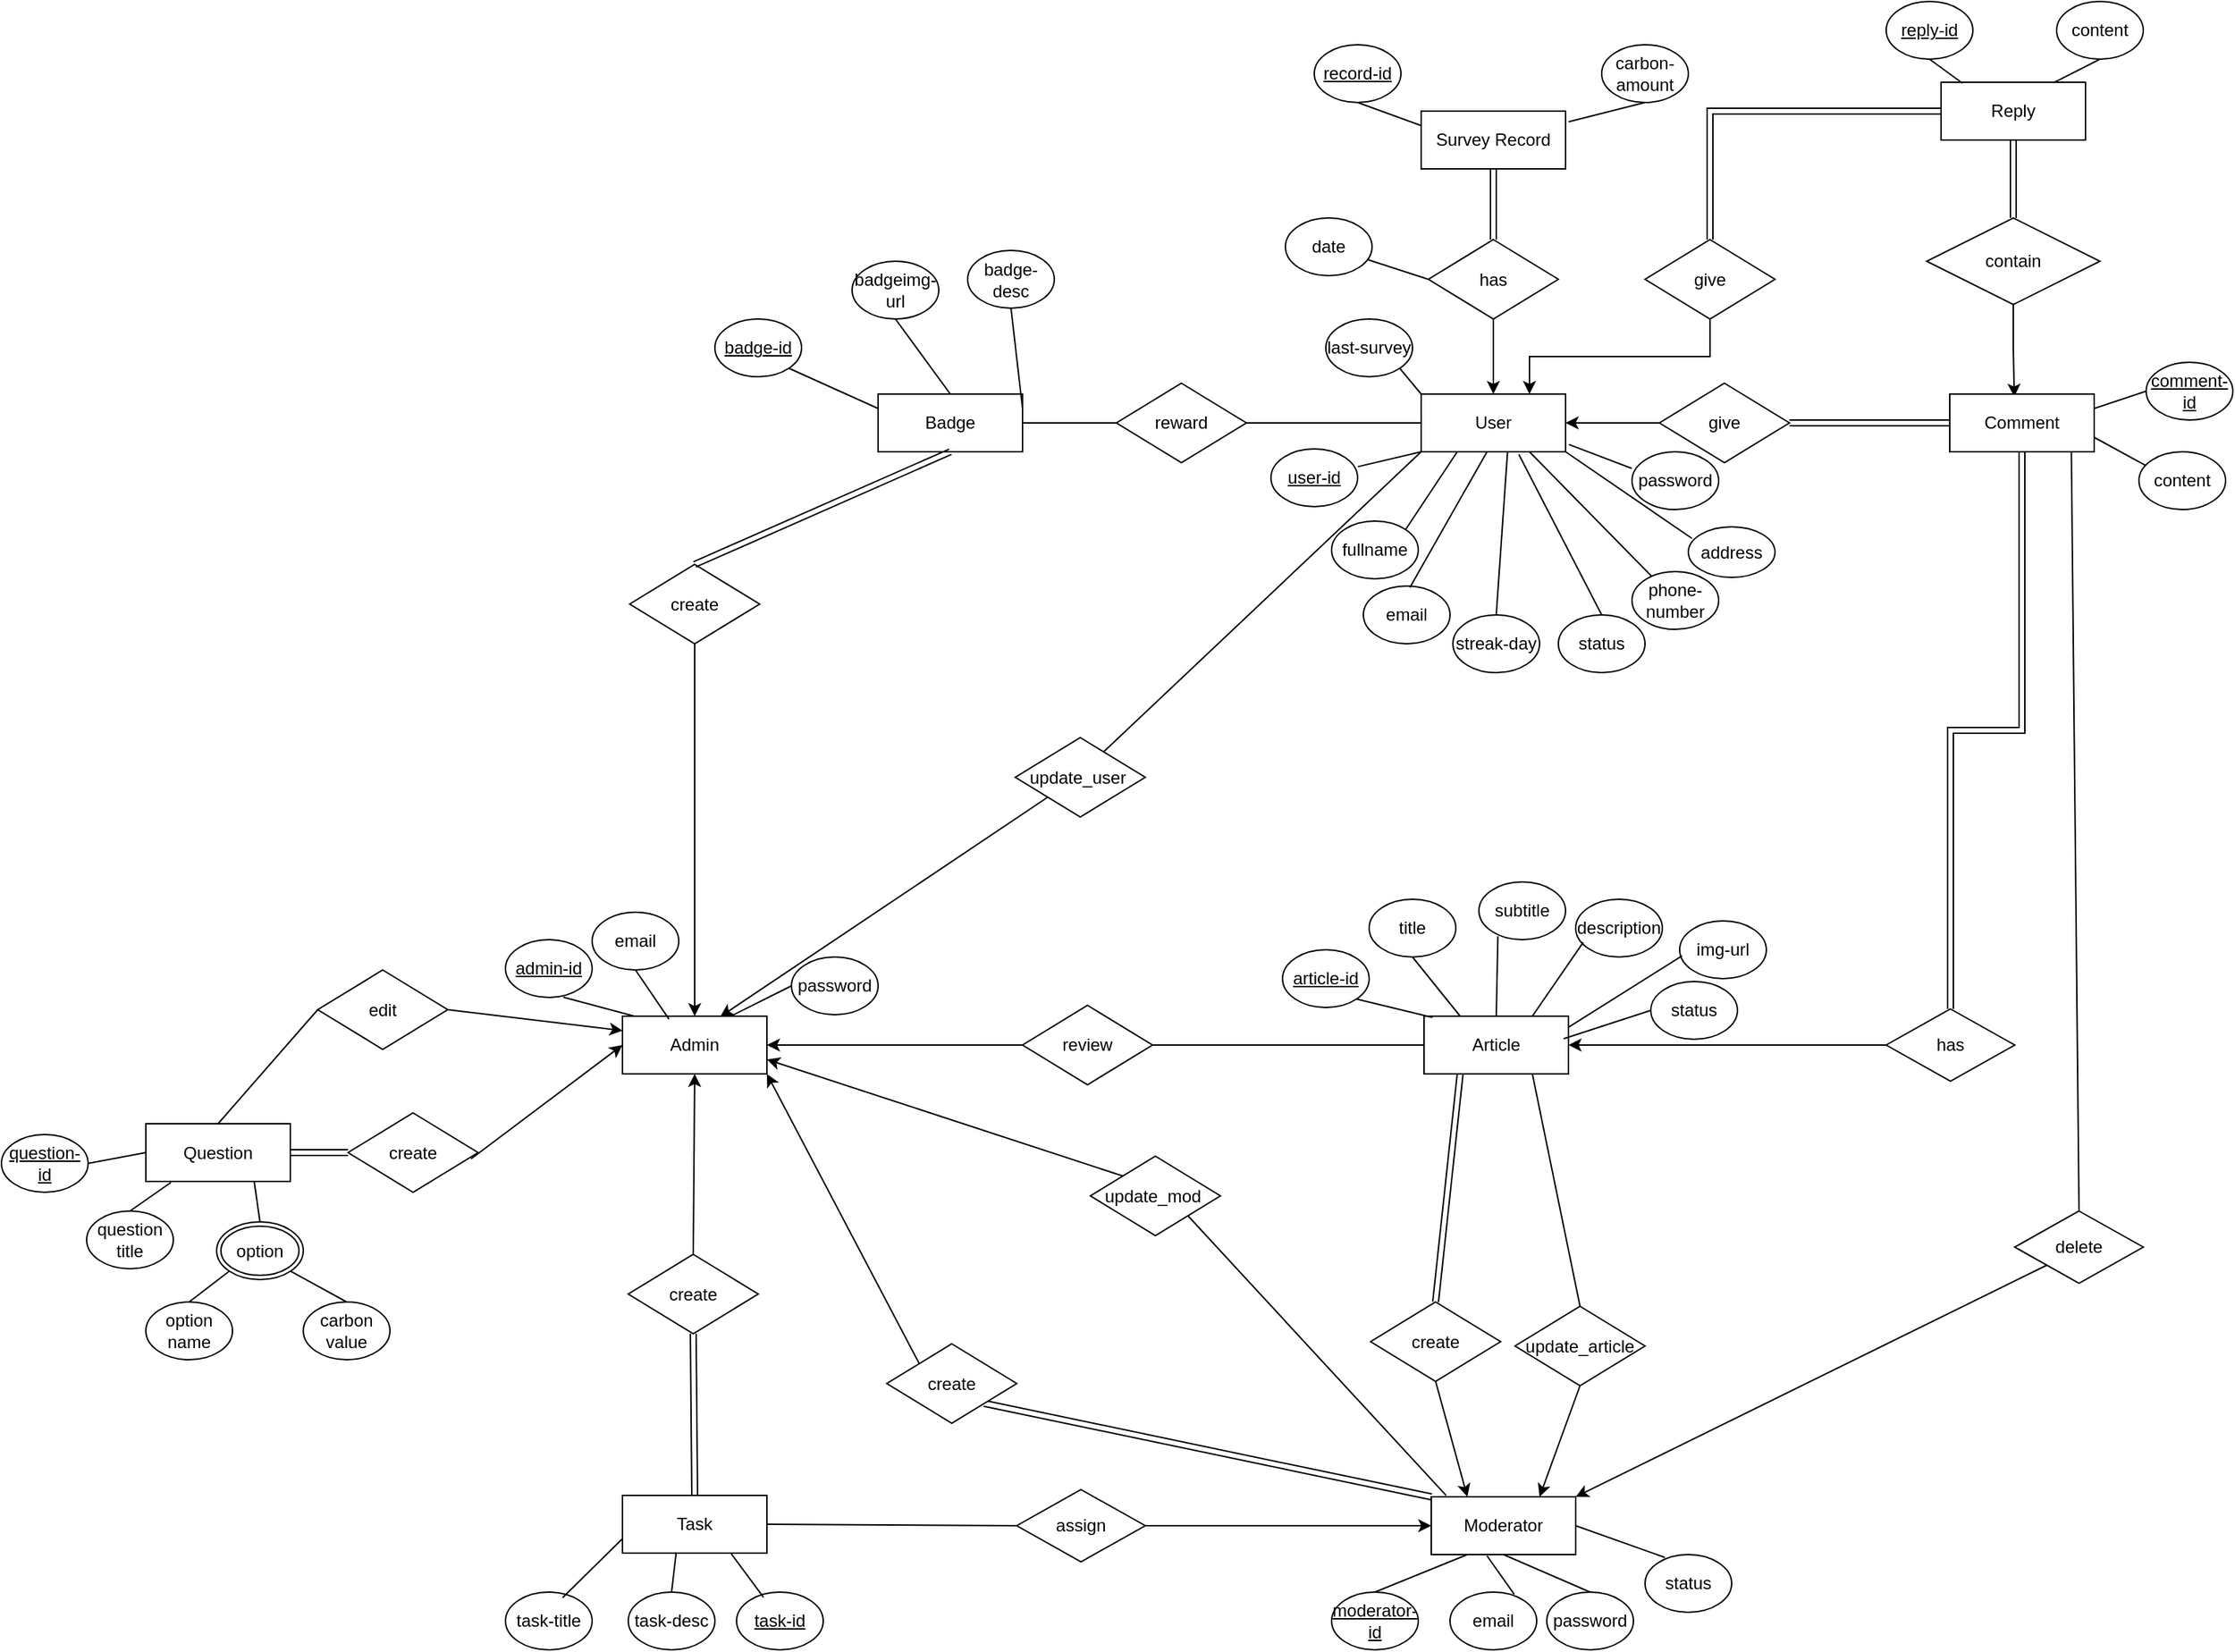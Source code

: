 <mxfile version="26.0.10">
  <diagram name="Page-1" id="LDCwevBWYP7GDwlMyTgj">
    <mxGraphModel dx="1133" dy="405" grid="1" gridSize="10" guides="1" tooltips="1" connect="1" arrows="1" fold="1" page="1" pageScale="1" pageWidth="850" pageHeight="1100" math="0" shadow="0">
      <root>
        <mxCell id="0" />
        <mxCell id="1" parent="0" />
        <mxCell id="6sJl87-KyiJKdT4K7YQF-11" value="Admin" style="whiteSpace=wrap;html=1;align=center;" parent="1" vertex="1">
          <mxGeometry x="501" y="873" width="100" height="40" as="geometry" />
        </mxCell>
        <mxCell id="6sJl87-KyiJKdT4K7YQF-12" value="Question" style="whiteSpace=wrap;html=1;align=center;" parent="1" vertex="1">
          <mxGeometry x="171" y="947.5" width="100" height="40" as="geometry" />
        </mxCell>
        <mxCell id="6sJl87-KyiJKdT4K7YQF-13" value="create" style="shape=rhombus;perimeter=rhombusPerimeter;whiteSpace=wrap;html=1;align=center;" parent="1" vertex="1">
          <mxGeometry x="311" y="940" width="90" height="55" as="geometry" />
        </mxCell>
        <mxCell id="6sJl87-KyiJKdT4K7YQF-14" value="" style="endArrow=none;html=1;rounded=0;shape=link;exitX=1;exitY=0.5;exitDx=0;exitDy=0;entryX=0;entryY=0.5;entryDx=0;entryDy=0;" parent="1" source="6sJl87-KyiJKdT4K7YQF-12" target="6sJl87-KyiJKdT4K7YQF-13" edge="1">
          <mxGeometry relative="1" as="geometry">
            <mxPoint x="281" y="977.5" as="sourcePoint" />
            <mxPoint x="351" y="992.5" as="targetPoint" />
          </mxGeometry>
        </mxCell>
        <mxCell id="6sJl87-KyiJKdT4K7YQF-15" value="" style="endArrow=classic;html=1;rounded=0;entryX=0;entryY=0.5;entryDx=0;entryDy=0;exitX=0.946;exitY=0.579;exitDx=0;exitDy=0;exitPerimeter=0;" parent="1" source="6sJl87-KyiJKdT4K7YQF-13" target="6sJl87-KyiJKdT4K7YQF-11" edge="1">
          <mxGeometry width="50" height="50" relative="1" as="geometry">
            <mxPoint x="461" y="893" as="sourcePoint" />
            <mxPoint x="501" y="923" as="targetPoint" />
          </mxGeometry>
        </mxCell>
        <mxCell id="6sJl87-KyiJKdT4K7YQF-16" value="create" style="shape=rhombus;perimeter=rhombusPerimeter;whiteSpace=wrap;html=1;align=center;" parent="1" vertex="1">
          <mxGeometry x="505" y="1038" width="90" height="55" as="geometry" />
        </mxCell>
        <mxCell id="6sJl87-KyiJKdT4K7YQF-17" value="Task" style="whiteSpace=wrap;html=1;align=center;" parent="1" vertex="1">
          <mxGeometry x="501" y="1205" width="100" height="40" as="geometry" />
        </mxCell>
        <mxCell id="6sJl87-KyiJKdT4K7YQF-18" value="" style="endArrow=none;html=1;rounded=0;shape=link;exitX=0.5;exitY=0;exitDx=0;exitDy=0;entryX=0.5;entryY=1;entryDx=0;entryDy=0;" parent="1" source="6sJl87-KyiJKdT4K7YQF-17" target="6sJl87-KyiJKdT4K7YQF-16" edge="1">
          <mxGeometry relative="1" as="geometry">
            <mxPoint x="649" y="1134" as="sourcePoint" />
            <mxPoint x="689" y="1134" as="targetPoint" />
          </mxGeometry>
        </mxCell>
        <mxCell id="6sJl87-KyiJKdT4K7YQF-19" value="" style="endArrow=classic;html=1;rounded=0;entryX=0.5;entryY=1;entryDx=0;entryDy=0;exitX=0.5;exitY=0;exitDx=0;exitDy=0;" parent="1" source="6sJl87-KyiJKdT4K7YQF-16" target="6sJl87-KyiJKdT4K7YQF-11" edge="1">
          <mxGeometry width="50" height="50" relative="1" as="geometry">
            <mxPoint x="506" y="943" as="sourcePoint" />
            <mxPoint x="546" y="943" as="targetPoint" />
          </mxGeometry>
        </mxCell>
        <mxCell id="6sJl87-KyiJKdT4K7YQF-20" value="review" style="shape=rhombus;perimeter=rhombusPerimeter;whiteSpace=wrap;html=1;align=center;" parent="1" vertex="1">
          <mxGeometry x="778" y="865.5" width="90" height="55" as="geometry" />
        </mxCell>
        <mxCell id="6sJl87-KyiJKdT4K7YQF-21" value="Article" style="whiteSpace=wrap;html=1;align=center;" parent="1" vertex="1">
          <mxGeometry x="1056" y="873" width="100" height="40" as="geometry" />
        </mxCell>
        <mxCell id="6sJl87-KyiJKdT4K7YQF-23" value="" style="endArrow=classic;html=1;rounded=0;exitX=0;exitY=0.5;exitDx=0;exitDy=0;entryX=1;entryY=0.5;entryDx=0;entryDy=0;" parent="1" source="6sJl87-KyiJKdT4K7YQF-20" target="6sJl87-KyiJKdT4K7YQF-11" edge="1">
          <mxGeometry width="50" height="50" relative="1" as="geometry">
            <mxPoint x="556" y="873" as="sourcePoint" />
            <mxPoint x="606" y="823" as="targetPoint" />
          </mxGeometry>
        </mxCell>
        <mxCell id="dPGwyMM_JcIyDgCakg1t-3" style="edgeStyle=orthogonalEdgeStyle;rounded=0;orthogonalLoop=1;jettySize=auto;html=1;exitX=0.25;exitY=1;exitDx=0;exitDy=0;strokeColor=none;" parent="1" source="6sJl87-KyiJKdT4K7YQF-25" target="6sJl87-KyiJKdT4K7YQF-72" edge="1">
          <mxGeometry relative="1" as="geometry" />
        </mxCell>
        <mxCell id="6sJl87-KyiJKdT4K7YQF-25" value="Moderator" style="whiteSpace=wrap;html=1;align=center;" parent="1" vertex="1">
          <mxGeometry x="1061" y="1206" width="100" height="40" as="geometry" />
        </mxCell>
        <mxCell id="dPGwyMM_JcIyDgCakg1t-53" value="" style="edgeStyle=orthogonalEdgeStyle;rounded=0;orthogonalLoop=1;jettySize=auto;html=1;" parent="1" source="6sJl87-KyiJKdT4K7YQF-26" target="6sJl87-KyiJKdT4K7YQF-25" edge="1">
          <mxGeometry relative="1" as="geometry" />
        </mxCell>
        <mxCell id="6sJl87-KyiJKdT4K7YQF-26" value="assign" style="shape=rhombus;perimeter=rhombusPerimeter;whiteSpace=wrap;html=1;align=center;" parent="1" vertex="1">
          <mxGeometry x="774" y="1201" width="89" height="50" as="geometry" />
        </mxCell>
        <mxCell id="6sJl87-KyiJKdT4K7YQF-30" value="create" style="shape=rhombus;perimeter=rhombusPerimeter;whiteSpace=wrap;html=1;align=center;" parent="1" vertex="1">
          <mxGeometry x="1019" y="1071" width="90" height="55" as="geometry" />
        </mxCell>
        <mxCell id="6sJl87-KyiJKdT4K7YQF-31" value="update_article" style="shape=rhombus;perimeter=rhombusPerimeter;whiteSpace=wrap;html=1;align=center;" parent="1" vertex="1">
          <mxGeometry x="1119" y="1074" width="90" height="55" as="geometry" />
        </mxCell>
        <mxCell id="6sJl87-KyiJKdT4K7YQF-32" value="" style="endArrow=classic;html=1;rounded=0;entryX=0.25;entryY=0;entryDx=0;entryDy=0;exitX=0.5;exitY=1;exitDx=0;exitDy=0;" parent="1" source="6sJl87-KyiJKdT4K7YQF-30" target="6sJl87-KyiJKdT4K7YQF-25" edge="1">
          <mxGeometry width="50" height="50" relative="1" as="geometry">
            <mxPoint x="839" y="1074" as="sourcePoint" />
            <mxPoint x="889" y="1024" as="targetPoint" />
          </mxGeometry>
        </mxCell>
        <mxCell id="6sJl87-KyiJKdT4K7YQF-33" value="" style="endArrow=classic;html=1;rounded=0;exitX=0.5;exitY=1;exitDx=0;exitDy=0;entryX=0.75;entryY=0;entryDx=0;entryDy=0;" parent="1" source="6sJl87-KyiJKdT4K7YQF-31" target="6sJl87-KyiJKdT4K7YQF-25" edge="1">
          <mxGeometry width="50" height="50" relative="1" as="geometry">
            <mxPoint x="1016" y="1103" as="sourcePoint" />
            <mxPoint x="1019" y="1154" as="targetPoint" />
          </mxGeometry>
        </mxCell>
        <mxCell id="6sJl87-KyiJKdT4K7YQF-34" value="" style="shape=link;html=1;rounded=0;entryX=0.25;entryY=1;entryDx=0;entryDy=0;exitX=0.5;exitY=0;exitDx=0;exitDy=0;" parent="1" source="6sJl87-KyiJKdT4K7YQF-30" target="6sJl87-KyiJKdT4K7YQF-21" edge="1">
          <mxGeometry width="100" relative="1" as="geometry">
            <mxPoint x="906" y="952" as="sourcePoint" />
            <mxPoint x="1006" y="952" as="targetPoint" />
          </mxGeometry>
        </mxCell>
        <mxCell id="dPGwyMM_JcIyDgCakg1t-121" style="edgeStyle=orthogonalEdgeStyle;rounded=0;orthogonalLoop=1;jettySize=auto;html=1;exitX=0.5;exitY=1;exitDx=0;exitDy=0;entryX=0.5;entryY=0;entryDx=0;entryDy=0;" parent="1" source="6sJl87-KyiJKdT4K7YQF-36" target="6sJl87-KyiJKdT4K7YQF-11" edge="1">
          <mxGeometry relative="1" as="geometry" />
        </mxCell>
        <mxCell id="6sJl87-KyiJKdT4K7YQF-36" value="create" style="shape=rhombus;perimeter=rhombusPerimeter;whiteSpace=wrap;html=1;align=center;" parent="1" vertex="1">
          <mxGeometry x="506" y="560" width="90" height="55" as="geometry" />
        </mxCell>
        <mxCell id="6sJl87-KyiJKdT4K7YQF-37" value="Badge" style="whiteSpace=wrap;html=1;align=center;" parent="1" vertex="1">
          <mxGeometry x="678" y="442" width="100" height="40" as="geometry" />
        </mxCell>
        <mxCell id="6sJl87-KyiJKdT4K7YQF-38" value="" style="shape=link;html=1;rounded=0;exitX=0.5;exitY=1;exitDx=0;exitDy=0;entryX=0.5;entryY=0;entryDx=0;entryDy=0;" parent="1" source="6sJl87-KyiJKdT4K7YQF-37" target="6sJl87-KyiJKdT4K7YQF-36" edge="1">
          <mxGeometry width="100" relative="1" as="geometry">
            <mxPoint x="654" y="555" as="sourcePoint" />
            <mxPoint x="754" y="555" as="targetPoint" />
          </mxGeometry>
        </mxCell>
        <mxCell id="6sJl87-KyiJKdT4K7YQF-40" value="User" style="whiteSpace=wrap;html=1;align=center;" parent="1" vertex="1">
          <mxGeometry x="1054" y="442" width="100" height="40" as="geometry" />
        </mxCell>
        <mxCell id="6sJl87-KyiJKdT4K7YQF-41" value="reward" style="shape=rhombus;perimeter=rhombusPerimeter;whiteSpace=wrap;html=1;align=center;" parent="1" vertex="1">
          <mxGeometry x="843" y="434.5" width="90" height="55" as="geometry" />
        </mxCell>
        <mxCell id="6sJl87-KyiJKdT4K7YQF-44" value="Survey Record" style="whiteSpace=wrap;html=1;align=center;" parent="1" vertex="1">
          <mxGeometry x="1054" y="246" width="100" height="40" as="geometry" />
        </mxCell>
        <mxCell id="6sJl87-KyiJKdT4K7YQF-45" value="has" style="shape=rhombus;perimeter=rhombusPerimeter;whiteSpace=wrap;html=1;align=center;" parent="1" vertex="1">
          <mxGeometry x="1059" y="335" width="90" height="55" as="geometry" />
        </mxCell>
        <mxCell id="6sJl87-KyiJKdT4K7YQF-46" value="" style="endArrow=classic;html=1;rounded=0;entryX=0.5;entryY=0;entryDx=0;entryDy=0;exitX=0.5;exitY=1;exitDx=0;exitDy=0;" parent="1" source="6sJl87-KyiJKdT4K7YQF-45" target="6sJl87-KyiJKdT4K7YQF-40" edge="1">
          <mxGeometry width="50" height="50" relative="1" as="geometry">
            <mxPoint x="994" y="486" as="sourcePoint" />
            <mxPoint x="1044" y="436" as="targetPoint" />
          </mxGeometry>
        </mxCell>
        <mxCell id="6sJl87-KyiJKdT4K7YQF-47" value="" style="shape=link;html=1;rounded=0;entryX=0.5;entryY=1;entryDx=0;entryDy=0;exitX=0.5;exitY=0;exitDx=0;exitDy=0;" parent="1" source="6sJl87-KyiJKdT4K7YQF-45" target="6sJl87-KyiJKdT4K7YQF-44" edge="1">
          <mxGeometry width="100" relative="1" as="geometry">
            <mxPoint x="974" y="346" as="sourcePoint" />
            <mxPoint x="1074" y="346" as="targetPoint" />
          </mxGeometry>
        </mxCell>
        <mxCell id="6sJl87-KyiJKdT4K7YQF-53" style="edgeStyle=orthogonalEdgeStyle;rounded=0;orthogonalLoop=1;jettySize=auto;html=1;exitX=0;exitY=0.5;exitDx=0;exitDy=0;entryX=1;entryY=0.5;entryDx=0;entryDy=0;" parent="1" source="dAp-tHZwq2BLYzTjnAYH-3" target="6sJl87-KyiJKdT4K7YQF-21" edge="1">
          <mxGeometry relative="1" as="geometry">
            <mxPoint x="1374" y="891.75" as="sourcePoint" />
          </mxGeometry>
        </mxCell>
        <mxCell id="6sJl87-KyiJKdT4K7YQF-56" style="edgeStyle=orthogonalEdgeStyle;rounded=0;orthogonalLoop=1;jettySize=auto;html=1;exitX=0;exitY=0.5;exitDx=0;exitDy=0;entryX=1;entryY=0.5;entryDx=0;entryDy=0;" parent="1" source="6sJl87-KyiJKdT4K7YQF-55" target="6sJl87-KyiJKdT4K7YQF-40" edge="1">
          <mxGeometry relative="1" as="geometry" />
        </mxCell>
        <mxCell id="6sJl87-KyiJKdT4K7YQF-57" style="edgeStyle=orthogonalEdgeStyle;rounded=0;orthogonalLoop=1;jettySize=auto;html=1;exitX=1;exitY=0.5;exitDx=0;exitDy=0;entryX=0;entryY=0.5;entryDx=0;entryDy=0;shape=link;" parent="1" source="6sJl87-KyiJKdT4K7YQF-55" target="dAp-tHZwq2BLYzTjnAYH-1" edge="1">
          <mxGeometry relative="1" as="geometry">
            <mxPoint x="1368.0" y="462" as="targetPoint" />
          </mxGeometry>
        </mxCell>
        <mxCell id="6sJl87-KyiJKdT4K7YQF-55" value="give" style="shape=rhombus;perimeter=rhombusPerimeter;whiteSpace=wrap;html=1;align=center;" parent="1" vertex="1">
          <mxGeometry x="1219" y="434.5" width="90" height="55" as="geometry" />
        </mxCell>
        <mxCell id="6sJl87-KyiJKdT4K7YQF-59" value="Reply" style="whiteSpace=wrap;html=1;align=center;" parent="1" vertex="1">
          <mxGeometry x="1414" y="226" width="100" height="40" as="geometry" />
        </mxCell>
        <mxCell id="6sJl87-KyiJKdT4K7YQF-63" style="edgeStyle=orthogonalEdgeStyle;rounded=0;orthogonalLoop=1;jettySize=auto;html=1;exitX=0.5;exitY=0;exitDx=0;exitDy=0;entryX=0.5;entryY=1;entryDx=0;entryDy=0;shape=link;" parent="1" source="dAp-tHZwq2BLYzTjnAYH-5" target="6sJl87-KyiJKdT4K7YQF-59" edge="1">
          <mxGeometry relative="1" as="geometry">
            <mxPoint x="1416" y="316" as="sourcePoint" />
          </mxGeometry>
        </mxCell>
        <mxCell id="6sJl87-KyiJKdT4K7YQF-64" style="edgeStyle=orthogonalEdgeStyle;rounded=0;orthogonalLoop=1;jettySize=auto;html=1;exitX=0.5;exitY=1;exitDx=0;exitDy=0;entryX=0.447;entryY=0.046;entryDx=0;entryDy=0;entryPerimeter=0;" parent="1" source="dAp-tHZwq2BLYzTjnAYH-5" target="dAp-tHZwq2BLYzTjnAYH-1" edge="1">
          <mxGeometry relative="1" as="geometry">
            <mxPoint x="1416" y="376" as="sourcePoint" />
            <mxPoint x="1417.5" y="446.08" as="targetPoint" />
          </mxGeometry>
        </mxCell>
        <mxCell id="6sJl87-KyiJKdT4K7YQF-68" style="edgeStyle=orthogonalEdgeStyle;rounded=0;orthogonalLoop=1;jettySize=auto;html=1;exitX=0.5;exitY=1;exitDx=0;exitDy=0;entryX=0.75;entryY=0;entryDx=0;entryDy=0;" parent="1" source="6sJl87-KyiJKdT4K7YQF-65" target="6sJl87-KyiJKdT4K7YQF-40" edge="1">
          <mxGeometry relative="1" as="geometry" />
        </mxCell>
        <mxCell id="6sJl87-KyiJKdT4K7YQF-69" style="edgeStyle=orthogonalEdgeStyle;rounded=0;orthogonalLoop=1;jettySize=auto;html=1;exitX=0.5;exitY=0;exitDx=0;exitDy=0;entryX=0;entryY=0.5;entryDx=0;entryDy=0;shape=link;" parent="1" source="6sJl87-KyiJKdT4K7YQF-65" target="6sJl87-KyiJKdT4K7YQF-59" edge="1">
          <mxGeometry relative="1" as="geometry" />
        </mxCell>
        <mxCell id="6sJl87-KyiJKdT4K7YQF-65" value="give" style="shape=rhombus;perimeter=rhombusPerimeter;whiteSpace=wrap;html=1;align=center;" parent="1" vertex="1">
          <mxGeometry x="1209" y="335" width="90" height="55" as="geometry" />
        </mxCell>
        <mxCell id="6sJl87-KyiJKdT4K7YQF-72" value="moderator-id" style="ellipse;whiteSpace=wrap;html=1;align=center;fontStyle=4;" parent="1" vertex="1">
          <mxGeometry x="992" y="1272" width="60" height="40" as="geometry" />
        </mxCell>
        <mxCell id="6sJl87-KyiJKdT4K7YQF-73" value="task-id" style="ellipse;whiteSpace=wrap;html=1;align=center;fontStyle=4;" parent="1" vertex="1">
          <mxGeometry x="580" y="1272" width="60" height="40" as="geometry" />
        </mxCell>
        <mxCell id="6sJl87-KyiJKdT4K7YQF-74" value="question-id" style="ellipse;whiteSpace=wrap;html=1;align=center;fontStyle=4;" parent="1" vertex="1">
          <mxGeometry x="71" y="955" width="60" height="40" as="geometry" />
        </mxCell>
        <mxCell id="6sJl87-KyiJKdT4K7YQF-75" value="article-id" style="ellipse;whiteSpace=wrap;html=1;align=center;fontStyle=4;" parent="1" vertex="1">
          <mxGeometry x="958" y="827" width="60" height="40" as="geometry" />
        </mxCell>
        <mxCell id="6sJl87-KyiJKdT4K7YQF-76" value="comment-id" style="ellipse;whiteSpace=wrap;html=1;align=center;fontStyle=4;" parent="1" vertex="1">
          <mxGeometry x="1556" y="420" width="60" height="40" as="geometry" />
        </mxCell>
        <mxCell id="6sJl87-KyiJKdT4K7YQF-77" value="reply-id" style="ellipse;whiteSpace=wrap;html=1;align=center;fontStyle=4;" parent="1" vertex="1">
          <mxGeometry x="1376" y="170" width="60" height="40" as="geometry" />
        </mxCell>
        <mxCell id="6sJl87-KyiJKdT4K7YQF-78" value="record-id" style="ellipse;whiteSpace=wrap;html=1;align=center;fontStyle=4;" parent="1" vertex="1">
          <mxGeometry x="980" y="200" width="60" height="40" as="geometry" />
        </mxCell>
        <mxCell id="6sJl87-KyiJKdT4K7YQF-79" value="user-id" style="ellipse;whiteSpace=wrap;html=1;align=center;fontStyle=4;" parent="1" vertex="1">
          <mxGeometry x="950" y="480" width="60" height="40" as="geometry" />
        </mxCell>
        <mxCell id="6sJl87-KyiJKdT4K7YQF-80" value="badge-id" style="ellipse;whiteSpace=wrap;html=1;align=center;fontStyle=4;" parent="1" vertex="1">
          <mxGeometry x="565" y="390" width="60" height="40" as="geometry" />
        </mxCell>
        <mxCell id="6sJl87-KyiJKdT4K7YQF-81" value="admin-id" style="ellipse;whiteSpace=wrap;html=1;align=center;fontStyle=4;" parent="1" vertex="1">
          <mxGeometry x="420" y="820" width="60" height="40" as="geometry" />
        </mxCell>
        <mxCell id="dPGwyMM_JcIyDgCakg1t-1" value="email" style="ellipse;whiteSpace=wrap;html=1;align=center;" parent="1" vertex="1">
          <mxGeometry x="1074" y="1272" width="60" height="40" as="geometry" />
        </mxCell>
        <mxCell id="dPGwyMM_JcIyDgCakg1t-4" value="" style="endArrow=none;html=1;rounded=0;entryX=0.25;entryY=1;entryDx=0;entryDy=0;exitX=0.5;exitY=0;exitDx=0;exitDy=0;" parent="1" source="6sJl87-KyiJKdT4K7YQF-72" target="6sJl87-KyiJKdT4K7YQF-25" edge="1">
          <mxGeometry relative="1" as="geometry">
            <mxPoint x="853" y="1333" as="sourcePoint" />
            <mxPoint x="1013" y="1333" as="targetPoint" />
          </mxGeometry>
        </mxCell>
        <mxCell id="dPGwyMM_JcIyDgCakg1t-5" value="fullname" style="ellipse;whiteSpace=wrap;html=1;align=center;" parent="1" vertex="1">
          <mxGeometry x="992" y="530" width="60" height="40" as="geometry" />
        </mxCell>
        <mxCell id="dPGwyMM_JcIyDgCakg1t-6" value="email" style="ellipse;whiteSpace=wrap;html=1;align=center;" parent="1" vertex="1">
          <mxGeometry x="1014" y="575" width="60" height="40" as="geometry" />
        </mxCell>
        <mxCell id="dPGwyMM_JcIyDgCakg1t-7" value="password" style="ellipse;whiteSpace=wrap;html=1;align=center;" parent="1" vertex="1">
          <mxGeometry x="1200" y="482" width="60" height="40" as="geometry" />
        </mxCell>
        <mxCell id="dPGwyMM_JcIyDgCakg1t-8" value="title" style="ellipse;whiteSpace=wrap;html=1;align=center;" parent="1" vertex="1">
          <mxGeometry x="1018" y="792" width="60" height="40" as="geometry" />
        </mxCell>
        <mxCell id="dPGwyMM_JcIyDgCakg1t-9" value="subtitle" style="ellipse;whiteSpace=wrap;html=1;align=center;" parent="1" vertex="1">
          <mxGeometry x="1094" y="780" width="60" height="40" as="geometry" />
        </mxCell>
        <mxCell id="dPGwyMM_JcIyDgCakg1t-11" value="description" style="ellipse;whiteSpace=wrap;html=1;align=center;" parent="1" vertex="1">
          <mxGeometry x="1161" y="792" width="60" height="40" as="geometry" />
        </mxCell>
        <mxCell id="dPGwyMM_JcIyDgCakg1t-12" value="img-url" style="ellipse;whiteSpace=wrap;html=1;align=center;" parent="1" vertex="1">
          <mxGeometry x="1233" y="807" width="60" height="40" as="geometry" />
        </mxCell>
        <mxCell id="dPGwyMM_JcIyDgCakg1t-13" value="address" style="ellipse;whiteSpace=wrap;html=1;align=center;" parent="1" vertex="1">
          <mxGeometry x="1239" y="534" width="60" height="35" as="geometry" />
        </mxCell>
        <mxCell id="dPGwyMM_JcIyDgCakg1t-14" value="question title" style="ellipse;whiteSpace=wrap;html=1;align=center;" parent="1" vertex="1">
          <mxGeometry x="130" y="1008" width="60" height="40" as="geometry" />
        </mxCell>
        <mxCell id="dPGwyMM_JcIyDgCakg1t-17" value="option" style="ellipse;shape=doubleEllipse;margin=3;whiteSpace=wrap;html=1;align=center;" parent="1" vertex="1">
          <mxGeometry x="220" y="1015.5" width="60" height="40" as="geometry" />
        </mxCell>
        <mxCell id="dPGwyMM_JcIyDgCakg1t-18" value="option name" style="ellipse;whiteSpace=wrap;html=1;align=center;" parent="1" vertex="1">
          <mxGeometry x="171" y="1071" width="60" height="40" as="geometry" />
        </mxCell>
        <mxCell id="dPGwyMM_JcIyDgCakg1t-19" value="carbon value" style="ellipse;whiteSpace=wrap;html=1;align=center;" parent="1" vertex="1">
          <mxGeometry x="280" y="1071" width="60" height="40" as="geometry" />
        </mxCell>
        <mxCell id="dPGwyMM_JcIyDgCakg1t-20" value="phone-number" style="ellipse;whiteSpace=wrap;html=1;align=center;" parent="1" vertex="1">
          <mxGeometry x="1200" y="565" width="60" height="40" as="geometry" />
        </mxCell>
        <mxCell id="dPGwyMM_JcIyDgCakg1t-21" value="streak-day" style="ellipse;whiteSpace=wrap;html=1;align=center;" parent="1" vertex="1">
          <mxGeometry x="1076" y="595" width="60" height="40" as="geometry" />
        </mxCell>
        <mxCell id="dPGwyMM_JcIyDgCakg1t-22" value="password" style="ellipse;whiteSpace=wrap;html=1;align=center;" parent="1" vertex="1">
          <mxGeometry x="1141" y="1272" width="60" height="40" as="geometry" />
        </mxCell>
        <mxCell id="dPGwyMM_JcIyDgCakg1t-29" style="rounded=0;orthogonalLoop=1;jettySize=auto;html=1;exitX=1;exitY=1;exitDx=0;exitDy=0;entryX=0;entryY=0;entryDx=0;entryDy=0;shape=link;" parent="1" source="dPGwyMM_JcIyDgCakg1t-27" target="6sJl87-KyiJKdT4K7YQF-25" edge="1">
          <mxGeometry relative="1" as="geometry">
            <mxPoint x="892.5" y="1057.25" as="sourcePoint" />
          </mxGeometry>
        </mxCell>
        <mxCell id="dPGwyMM_JcIyDgCakg1t-30" style="rounded=0;orthogonalLoop=1;jettySize=auto;html=1;exitX=0;exitY=0;exitDx=0;exitDy=0;entryX=1;entryY=1;entryDx=0;entryDy=0;" parent="1" source="dPGwyMM_JcIyDgCakg1t-27" target="6sJl87-KyiJKdT4K7YQF-11" edge="1">
          <mxGeometry relative="1" as="geometry" />
        </mxCell>
        <mxCell id="dPGwyMM_JcIyDgCakg1t-27" value="create" style="shape=rhombus;perimeter=rhombusPerimeter;whiteSpace=wrap;html=1;align=center;" parent="1" vertex="1">
          <mxGeometry x="684" y="1100" width="90" height="55" as="geometry" />
        </mxCell>
        <mxCell id="dPGwyMM_JcIyDgCakg1t-37" value="email" style="ellipse;whiteSpace=wrap;html=1;align=center;" parent="1" vertex="1">
          <mxGeometry x="480" y="801" width="60" height="40" as="geometry" />
        </mxCell>
        <mxCell id="dPGwyMM_JcIyDgCakg1t-39" value="password" style="ellipse;whiteSpace=wrap;html=1;align=center;" parent="1" vertex="1">
          <mxGeometry x="618" y="832" width="60" height="40" as="geometry" />
        </mxCell>
        <mxCell id="dPGwyMM_JcIyDgCakg1t-41" value="" style="endArrow=none;html=1;rounded=0;entryX=0.386;entryY=1.022;entryDx=0;entryDy=0;entryPerimeter=0;exitX=0.741;exitY=0.039;exitDx=0;exitDy=0;exitPerimeter=0;" parent="1" source="dPGwyMM_JcIyDgCakg1t-1" target="6sJl87-KyiJKdT4K7YQF-25" edge="1">
          <mxGeometry relative="1" as="geometry">
            <mxPoint x="1018" y="1340" as="sourcePoint" />
            <mxPoint x="1100" y="1251" as="targetPoint" />
          </mxGeometry>
        </mxCell>
        <mxCell id="dPGwyMM_JcIyDgCakg1t-44" value="content" style="ellipse;whiteSpace=wrap;html=1;align=center;" parent="1" vertex="1">
          <mxGeometry x="1551" y="482" width="60" height="40" as="geometry" />
        </mxCell>
        <mxCell id="dPGwyMM_JcIyDgCakg1t-46" value="content" style="ellipse;whiteSpace=wrap;html=1;align=center;" parent="1" vertex="1">
          <mxGeometry x="1494" y="170" width="60" height="40" as="geometry" />
        </mxCell>
        <mxCell id="dPGwyMM_JcIyDgCakg1t-48" value="carbon-amount" style="ellipse;whiteSpace=wrap;html=1;align=center;" parent="1" vertex="1">
          <mxGeometry x="1179" y="200" width="60" height="40" as="geometry" />
        </mxCell>
        <mxCell id="dPGwyMM_JcIyDgCakg1t-49" value="badge-desc" style="ellipse;whiteSpace=wrap;html=1;align=center;" parent="1" vertex="1">
          <mxGeometry x="740" y="342.5" width="60" height="40" as="geometry" />
        </mxCell>
        <mxCell id="dPGwyMM_JcIyDgCakg1t-51" value="badgeimg-url" style="ellipse;whiteSpace=wrap;html=1;align=center;" parent="1" vertex="1">
          <mxGeometry x="660" y="350" width="60" height="40" as="geometry" />
        </mxCell>
        <mxCell id="dPGwyMM_JcIyDgCakg1t-57" value="" style="endArrow=none;html=1;rounded=0;entryX=0.5;entryY=1;entryDx=0;entryDy=0;exitX=0.5;exitY=0;exitDx=0;exitDy=0;" parent="1" source="dPGwyMM_JcIyDgCakg1t-22" target="6sJl87-KyiJKdT4K7YQF-25" edge="1">
          <mxGeometry width="50" height="50" relative="1" as="geometry">
            <mxPoint x="1080" y="1371" as="sourcePoint" />
            <mxPoint x="1130" y="1321" as="targetPoint" />
          </mxGeometry>
        </mxCell>
        <mxCell id="dPGwyMM_JcIyDgCakg1t-61" value="" style="endArrow=none;html=1;rounded=0;entryX=0.75;entryY=1;entryDx=0;entryDy=0;exitX=0.5;exitY=0;exitDx=0;exitDy=0;" parent="1" source="dPGwyMM_JcIyDgCakg1t-17" target="6sJl87-KyiJKdT4K7YQF-12" edge="1">
          <mxGeometry width="50" height="50" relative="1" as="geometry">
            <mxPoint x="320" y="1052" as="sourcePoint" />
            <mxPoint x="191" y="995" as="targetPoint" />
          </mxGeometry>
        </mxCell>
        <mxCell id="dPGwyMM_JcIyDgCakg1t-62" value="" style="endArrow=none;html=1;rounded=0;entryX=1;entryY=0.5;entryDx=0;entryDy=0;exitX=0;exitY=0.5;exitDx=0;exitDy=0;" parent="1" source="6sJl87-KyiJKdT4K7YQF-12" target="6sJl87-KyiJKdT4K7YQF-74" edge="1">
          <mxGeometry width="50" height="50" relative="1" as="geometry">
            <mxPoint x="220" y="1045.5" as="sourcePoint" />
            <mxPoint x="110.0" y="967.5" as="targetPoint" />
          </mxGeometry>
        </mxCell>
        <mxCell id="dPGwyMM_JcIyDgCakg1t-63" value="" style="endArrow=none;html=1;rounded=0;entryX=0.5;entryY=0;entryDx=0;entryDy=0;exitX=0.173;exitY=1.019;exitDx=0;exitDy=0;exitPerimeter=0;" parent="1" source="6sJl87-KyiJKdT4K7YQF-12" target="dPGwyMM_JcIyDgCakg1t-14" edge="1">
          <mxGeometry width="50" height="50" relative="1" as="geometry">
            <mxPoint x="185" y="1015.5" as="sourcePoint" />
            <mxPoint x="56" y="958.5" as="targetPoint" />
          </mxGeometry>
        </mxCell>
        <mxCell id="dPGwyMM_JcIyDgCakg1t-64" value="" style="endArrow=none;html=1;rounded=0;entryX=0.5;entryY=0;entryDx=0;entryDy=0;exitX=0;exitY=1;exitDx=0;exitDy=0;" parent="1" source="dPGwyMM_JcIyDgCakg1t-17" target="dPGwyMM_JcIyDgCakg1t-18" edge="1">
          <mxGeometry width="50" height="50" relative="1" as="geometry">
            <mxPoint x="190" y="1045.5" as="sourcePoint" />
            <mxPoint x="61" y="988.5" as="targetPoint" />
          </mxGeometry>
        </mxCell>
        <mxCell id="dPGwyMM_JcIyDgCakg1t-65" value="" style="endArrow=none;html=1;rounded=0;entryX=1;entryY=1;entryDx=0;entryDy=0;exitX=0.5;exitY=0;exitDx=0;exitDy=0;" parent="1" source="dPGwyMM_JcIyDgCakg1t-19" target="dPGwyMM_JcIyDgCakg1t-17" edge="1">
          <mxGeometry width="50" height="50" relative="1" as="geometry">
            <mxPoint x="340" y="1045.5" as="sourcePoint" />
            <mxPoint x="211" y="988.5" as="targetPoint" />
          </mxGeometry>
        </mxCell>
        <mxCell id="dPGwyMM_JcIyDgCakg1t-66" value="" style="endArrow=none;html=1;rounded=0;entryX=1;entryY=1;entryDx=0;entryDy=0;exitX=0.058;exitY=0.021;exitDx=0;exitDy=0;exitPerimeter=0;" parent="1" source="6sJl87-KyiJKdT4K7YQF-21" target="6sJl87-KyiJKdT4K7YQF-75" edge="1">
          <mxGeometry width="50" height="50" relative="1" as="geometry">
            <mxPoint x="1100" y="810" as="sourcePoint" />
            <mxPoint x="971" y="753" as="targetPoint" />
          </mxGeometry>
        </mxCell>
        <mxCell id="dPGwyMM_JcIyDgCakg1t-67" value="" style="endArrow=none;html=1;rounded=0;entryX=0.5;entryY=1;entryDx=0;entryDy=0;exitX=0.25;exitY=0;exitDx=0;exitDy=0;" parent="1" source="6sJl87-KyiJKdT4K7YQF-21" target="dPGwyMM_JcIyDgCakg1t-8" edge="1">
          <mxGeometry width="50" height="50" relative="1" as="geometry">
            <mxPoint x="1100" y="830" as="sourcePoint" />
            <mxPoint x="971" y="773" as="targetPoint" />
          </mxGeometry>
        </mxCell>
        <mxCell id="dPGwyMM_JcIyDgCakg1t-68" value="" style="endArrow=none;html=1;rounded=0;entryX=0.219;entryY=0.942;entryDx=0;entryDy=0;exitX=0.5;exitY=0;exitDx=0;exitDy=0;entryPerimeter=0;" parent="1" source="6sJl87-KyiJKdT4K7YQF-21" target="dPGwyMM_JcIyDgCakg1t-9" edge="1">
          <mxGeometry width="50" height="50" relative="1" as="geometry">
            <mxPoint x="1120" y="830" as="sourcePoint" />
            <mxPoint x="991" y="773" as="targetPoint" />
          </mxGeometry>
        </mxCell>
        <mxCell id="dPGwyMM_JcIyDgCakg1t-69" value="" style="endArrow=none;html=1;rounded=0;entryX=0.087;entryY=0.746;entryDx=0;entryDy=0;exitX=0.75;exitY=0;exitDx=0;exitDy=0;entryPerimeter=0;" parent="1" source="6sJl87-KyiJKdT4K7YQF-21" target="dPGwyMM_JcIyDgCakg1t-11" edge="1">
          <mxGeometry width="50" height="50" relative="1" as="geometry">
            <mxPoint x="1170" y="820" as="sourcePoint" />
            <mxPoint x="1041" y="763" as="targetPoint" />
          </mxGeometry>
        </mxCell>
        <mxCell id="dPGwyMM_JcIyDgCakg1t-70" value="" style="endArrow=none;html=1;rounded=0;entryX=0.028;entryY=0.605;entryDx=0;entryDy=0;exitX=0.996;exitY=0.199;exitDx=0;exitDy=0;entryPerimeter=0;exitPerimeter=0;" parent="1" source="6sJl87-KyiJKdT4K7YQF-21" target="dPGwyMM_JcIyDgCakg1t-12" edge="1">
          <mxGeometry width="50" height="50" relative="1" as="geometry">
            <mxPoint x="1200" y="850" as="sourcePoint" />
            <mxPoint x="1071" y="793" as="targetPoint" />
          </mxGeometry>
        </mxCell>
        <mxCell id="dPGwyMM_JcIyDgCakg1t-72" value="" style="endArrow=none;html=1;rounded=0;entryX=1.003;entryY=0.308;entryDx=0;entryDy=0;exitX=0;exitY=1;exitDx=0;exitDy=0;entryPerimeter=0;" parent="1" source="6sJl87-KyiJKdT4K7YQF-40" target="6sJl87-KyiJKdT4K7YQF-79" edge="1">
          <mxGeometry width="50" height="50" relative="1" as="geometry">
            <mxPoint x="1104" y="528" as="sourcePoint" />
            <mxPoint x="975" y="471" as="targetPoint" />
          </mxGeometry>
        </mxCell>
        <mxCell id="dPGwyMM_JcIyDgCakg1t-73" value="" style="endArrow=none;html=1;rounded=0;entryX=1;entryY=0;entryDx=0;entryDy=0;exitX=0.25;exitY=1;exitDx=0;exitDy=0;" parent="1" source="6sJl87-KyiJKdT4K7YQF-40" target="dPGwyMM_JcIyDgCakg1t-5" edge="1">
          <mxGeometry width="50" height="50" relative="1" as="geometry">
            <mxPoint x="1038" y="540" as="sourcePoint" />
            <mxPoint x="909" y="483" as="targetPoint" />
          </mxGeometry>
        </mxCell>
        <mxCell id="dPGwyMM_JcIyDgCakg1t-74" value="" style="endArrow=none;html=1;rounded=0;exitX=0.454;exitY=1.008;exitDx=0;exitDy=0;exitPerimeter=0;entryX=0.537;entryY=0.025;entryDx=0;entryDy=0;entryPerimeter=0;" parent="1" source="6sJl87-KyiJKdT4K7YQF-40" target="dPGwyMM_JcIyDgCakg1t-6" edge="1">
          <mxGeometry width="50" height="50" relative="1" as="geometry">
            <mxPoint x="1138" y="550" as="sourcePoint" />
            <mxPoint x="1058" y="540" as="targetPoint" />
          </mxGeometry>
        </mxCell>
        <mxCell id="dPGwyMM_JcIyDgCakg1t-75" value="" style="endArrow=none;html=1;rounded=0;entryX=0.5;entryY=0;entryDx=0;entryDy=0;exitX=0.598;exitY=1.003;exitDx=0;exitDy=0;exitPerimeter=0;" parent="1" source="6sJl87-KyiJKdT4K7YQF-40" target="dPGwyMM_JcIyDgCakg1t-21" edge="1">
          <mxGeometry width="50" height="50" relative="1" as="geometry">
            <mxPoint x="1148" y="540" as="sourcePoint" />
            <mxPoint x="1019" y="483" as="targetPoint" />
          </mxGeometry>
        </mxCell>
        <mxCell id="dPGwyMM_JcIyDgCakg1t-76" value="" style="endArrow=none;html=1;rounded=0;exitX=0.75;exitY=1;exitDx=0;exitDy=0;" parent="1" source="6sJl87-KyiJKdT4K7YQF-40" target="dPGwyMM_JcIyDgCakg1t-20" edge="1">
          <mxGeometry width="50" height="50" relative="1" as="geometry">
            <mxPoint x="1168" y="530" as="sourcePoint" />
            <mxPoint x="1039" y="473" as="targetPoint" />
          </mxGeometry>
        </mxCell>
        <mxCell id="dPGwyMM_JcIyDgCakg1t-77" value="" style="endArrow=none;html=1;rounded=0;entryX=0.042;entryY=0.229;entryDx=0;entryDy=0;exitX=1;exitY=1;exitDx=0;exitDy=0;entryPerimeter=0;" parent="1" source="6sJl87-KyiJKdT4K7YQF-40" target="dPGwyMM_JcIyDgCakg1t-13" edge="1">
          <mxGeometry width="50" height="50" relative="1" as="geometry">
            <mxPoint x="1178" y="500" as="sourcePoint" />
            <mxPoint x="1049" y="443" as="targetPoint" />
          </mxGeometry>
        </mxCell>
        <mxCell id="dPGwyMM_JcIyDgCakg1t-78" value="" style="endArrow=none;html=1;rounded=0;entryX=1.023;entryY=0.873;entryDx=0;entryDy=0;exitX=-0.003;exitY=0.288;exitDx=0;exitDy=0;exitPerimeter=0;entryPerimeter=0;" parent="1" source="dPGwyMM_JcIyDgCakg1t-7" target="6sJl87-KyiJKdT4K7YQF-40" edge="1">
          <mxGeometry width="50" height="50" relative="1" as="geometry">
            <mxPoint x="1208" y="490" as="sourcePoint" />
            <mxPoint x="1079" y="433" as="targetPoint" />
          </mxGeometry>
        </mxCell>
        <mxCell id="dPGwyMM_JcIyDgCakg1t-79" value="" style="endArrow=none;html=1;rounded=0;entryX=0.669;entryY=0.996;entryDx=0;entryDy=0;exitX=0.087;exitY=0.004;exitDx=0;exitDy=0;exitPerimeter=0;entryPerimeter=0;" parent="1" source="6sJl87-KyiJKdT4K7YQF-11" target="6sJl87-KyiJKdT4K7YQF-81" edge="1">
          <mxGeometry width="50" height="50" relative="1" as="geometry">
            <mxPoint x="460" y="841" as="sourcePoint" />
            <mxPoint x="331" y="784" as="targetPoint" />
          </mxGeometry>
        </mxCell>
        <mxCell id="dPGwyMM_JcIyDgCakg1t-80" value="" style="endArrow=none;html=1;rounded=0;entryX=0.5;entryY=1;entryDx=0;entryDy=0;exitX=0.322;exitY=0.051;exitDx=0;exitDy=0;exitPerimeter=0;" parent="1" source="6sJl87-KyiJKdT4K7YQF-11" target="dPGwyMM_JcIyDgCakg1t-37" edge="1">
          <mxGeometry width="50" height="50" relative="1" as="geometry">
            <mxPoint x="490" y="791" as="sourcePoint" />
            <mxPoint x="361" y="734" as="targetPoint" />
          </mxGeometry>
        </mxCell>
        <mxCell id="dPGwyMM_JcIyDgCakg1t-81" value="" style="endArrow=none;html=1;rounded=0;entryX=0;entryY=0.5;entryDx=0;entryDy=0;exitX=0.75;exitY=0;exitDx=0;exitDy=0;" parent="1" source="6sJl87-KyiJKdT4K7YQF-11" target="dPGwyMM_JcIyDgCakg1t-39" edge="1">
          <mxGeometry width="50" height="50" relative="1" as="geometry">
            <mxPoint x="650" y="721" as="sourcePoint" />
            <mxPoint x="521" y="664" as="targetPoint" />
          </mxGeometry>
        </mxCell>
        <mxCell id="dPGwyMM_JcIyDgCakg1t-82" value="" style="endArrow=none;html=1;rounded=0;entryX=1;entryY=1;entryDx=0;entryDy=0;exitX=0;exitY=0.25;exitDx=0;exitDy=0;" parent="1" source="6sJl87-KyiJKdT4K7YQF-37" target="6sJl87-KyiJKdT4K7YQF-80" edge="1">
          <mxGeometry width="50" height="50" relative="1" as="geometry">
            <mxPoint x="688" y="390" as="sourcePoint" />
            <mxPoint x="559" y="333" as="targetPoint" />
          </mxGeometry>
        </mxCell>
        <mxCell id="dPGwyMM_JcIyDgCakg1t-84" value="" style="endArrow=none;html=1;rounded=0;entryX=0.5;entryY=1;entryDx=0;entryDy=0;exitX=0.5;exitY=0;exitDx=0;exitDy=0;" parent="1" source="6sJl87-KyiJKdT4K7YQF-37" target="dPGwyMM_JcIyDgCakg1t-51" edge="1">
          <mxGeometry width="50" height="50" relative="1" as="geometry">
            <mxPoint x="728" y="360" as="sourcePoint" />
            <mxPoint x="599" y="303" as="targetPoint" />
          </mxGeometry>
        </mxCell>
        <mxCell id="dPGwyMM_JcIyDgCakg1t-85" value="" style="endArrow=none;html=1;rounded=0;entryX=0.5;entryY=1;entryDx=0;entryDy=0;exitX=1;exitY=0.25;exitDx=0;exitDy=0;" parent="1" source="6sJl87-KyiJKdT4K7YQF-37" target="dPGwyMM_JcIyDgCakg1t-49" edge="1">
          <mxGeometry width="50" height="50" relative="1" as="geometry">
            <mxPoint x="768" y="410" as="sourcePoint" />
            <mxPoint x="639" y="353" as="targetPoint" />
          </mxGeometry>
        </mxCell>
        <mxCell id="dPGwyMM_JcIyDgCakg1t-86" value="" style="endArrow=none;html=1;rounded=0;entryX=0.5;entryY=1;entryDx=0;entryDy=0;exitX=0;exitY=0.25;exitDx=0;exitDy=0;" parent="1" source="6sJl87-KyiJKdT4K7YQF-44" target="6sJl87-KyiJKdT4K7YQF-78" edge="1">
          <mxGeometry width="50" height="50" relative="1" as="geometry">
            <mxPoint x="1008" y="240" as="sourcePoint" />
            <mxPoint x="879" y="183" as="targetPoint" />
          </mxGeometry>
        </mxCell>
        <mxCell id="dPGwyMM_JcIyDgCakg1t-88" value="" style="endArrow=none;html=1;rounded=0;entryX=1.021;entryY=0.184;entryDx=0;entryDy=0;exitX=0.5;exitY=1;exitDx=0;exitDy=0;entryPerimeter=0;" parent="1" source="dPGwyMM_JcIyDgCakg1t-48" target="6sJl87-KyiJKdT4K7YQF-44" edge="1">
          <mxGeometry width="50" height="50" relative="1" as="geometry">
            <mxPoint x="1208" y="270" as="sourcePoint" />
            <mxPoint x="1079" y="213" as="targetPoint" />
          </mxGeometry>
        </mxCell>
        <mxCell id="dPGwyMM_JcIyDgCakg1t-89" value="" style="endArrow=none;html=1;rounded=0;entryX=0.5;entryY=1;entryDx=0;entryDy=0;exitX=0.148;exitY=0.015;exitDx=0;exitDy=0;exitPerimeter=0;" parent="1" source="6sJl87-KyiJKdT4K7YQF-59" target="6sJl87-KyiJKdT4K7YQF-77" edge="1">
          <mxGeometry width="50" height="50" relative="1" as="geometry">
            <mxPoint x="1408" y="180" as="sourcePoint" />
            <mxPoint x="1279" y="123" as="targetPoint" />
          </mxGeometry>
        </mxCell>
        <mxCell id="dPGwyMM_JcIyDgCakg1t-91" value="" style="endArrow=none;html=1;rounded=0;entryX=0.779;entryY=0.008;entryDx=0;entryDy=0;exitX=0.5;exitY=1;exitDx=0;exitDy=0;entryPerimeter=0;" parent="1" source="dPGwyMM_JcIyDgCakg1t-46" target="6sJl87-KyiJKdT4K7YQF-59" edge="1">
          <mxGeometry width="50" height="50" relative="1" as="geometry">
            <mxPoint x="1518" y="230" as="sourcePoint" />
            <mxPoint x="1389" y="173" as="targetPoint" />
          </mxGeometry>
        </mxCell>
        <mxCell id="dPGwyMM_JcIyDgCakg1t-92" value="" style="endArrow=none;html=1;rounded=0;entryX=1;entryY=0.75;entryDx=0;entryDy=0;exitX=0.076;exitY=0.236;exitDx=0;exitDy=0;exitPerimeter=0;" parent="1" source="dPGwyMM_JcIyDgCakg1t-44" target="dAp-tHZwq2BLYzTjnAYH-1" edge="1">
          <mxGeometry width="50" height="50" relative="1" as="geometry">
            <mxPoint x="1498" y="480" as="sourcePoint" />
            <mxPoint x="1468" y="472" as="targetPoint" />
          </mxGeometry>
        </mxCell>
        <mxCell id="dPGwyMM_JcIyDgCakg1t-96" value="" style="endArrow=none;html=1;rounded=0;entryX=1;entryY=0.25;entryDx=0;entryDy=0;exitX=0;exitY=0.5;exitDx=0;exitDy=0;" parent="1" source="6sJl87-KyiJKdT4K7YQF-76" target="dAp-tHZwq2BLYzTjnAYH-1" edge="1">
          <mxGeometry width="50" height="50" relative="1" as="geometry">
            <mxPoint x="1488" y="420" as="sourcePoint" />
            <mxPoint x="1468" y="452" as="targetPoint" />
          </mxGeometry>
        </mxCell>
        <mxCell id="dPGwyMM_JcIyDgCakg1t-97" value="task-desc" style="ellipse;whiteSpace=wrap;html=1;align=center;" parent="1" vertex="1">
          <mxGeometry x="505" y="1272" width="60" height="40" as="geometry" />
        </mxCell>
        <mxCell id="dPGwyMM_JcIyDgCakg1t-99" value="task-title" style="ellipse;whiteSpace=wrap;html=1;align=center;" parent="1" vertex="1">
          <mxGeometry x="420" y="1272" width="60" height="40" as="geometry" />
        </mxCell>
        <mxCell id="dPGwyMM_JcIyDgCakg1t-100" value="" style="endArrow=none;html=1;rounded=0;entryX=0.372;entryY=0.986;entryDx=0;entryDy=0;exitX=0.5;exitY=0;exitDx=0;exitDy=0;entryPerimeter=0;" parent="1" source="dPGwyMM_JcIyDgCakg1t-97" target="6sJl87-KyiJKdT4K7YQF-17" edge="1">
          <mxGeometry relative="1" as="geometry">
            <mxPoint x="450" y="1231" as="sourcePoint" />
            <mxPoint x="596" y="1194" as="targetPoint" />
          </mxGeometry>
        </mxCell>
        <mxCell id="dPGwyMM_JcIyDgCakg1t-101" value="" style="endArrow=none;html=1;rounded=0;entryX=0;entryY=0.75;entryDx=0;entryDy=0;exitX=0.659;exitY=0.097;exitDx=0;exitDy=0;exitPerimeter=0;" parent="1" source="dPGwyMM_JcIyDgCakg1t-99" target="6sJl87-KyiJKdT4K7YQF-17" edge="1">
          <mxGeometry relative="1" as="geometry">
            <mxPoint x="430" y="1291" as="sourcePoint" />
            <mxPoint x="511" y="1235" as="targetPoint" />
          </mxGeometry>
        </mxCell>
        <mxCell id="dPGwyMM_JcIyDgCakg1t-103" value="" style="endArrow=none;html=1;rounded=0;entryX=0.75;entryY=1;entryDx=0;entryDy=0;exitX=0.31;exitY=0.09;exitDx=0;exitDy=0;exitPerimeter=0;" parent="1" source="6sJl87-KyiJKdT4K7YQF-73" target="6sJl87-KyiJKdT4K7YQF-17" edge="1">
          <mxGeometry relative="1" as="geometry">
            <mxPoint x="618.9" y="1284.08" as="sourcePoint" />
            <mxPoint x="536" y="1255" as="targetPoint" />
          </mxGeometry>
        </mxCell>
        <mxCell id="dPGwyMM_JcIyDgCakg1t-107" value="status" style="ellipse;whiteSpace=wrap;html=1;align=center;" parent="1" vertex="1">
          <mxGeometry x="1213" y="849" width="60" height="40" as="geometry" />
        </mxCell>
        <mxCell id="dPGwyMM_JcIyDgCakg1t-108" value="" style="endArrow=none;html=1;rounded=0;entryX=0;entryY=0.5;entryDx=0;entryDy=0;exitX=0.967;exitY=0.39;exitDx=0;exitDy=0;exitPerimeter=0;" parent="1" source="6sJl87-KyiJKdT4K7YQF-21" target="dPGwyMM_JcIyDgCakg1t-107" edge="1">
          <mxGeometry width="50" height="50" relative="1" as="geometry">
            <mxPoint x="1166" y="890" as="sourcePoint" />
            <mxPoint x="1246" y="841" as="targetPoint" />
          </mxGeometry>
        </mxCell>
        <mxCell id="dPGwyMM_JcIyDgCakg1t-110" value="last-survey" style="ellipse;whiteSpace=wrap;html=1;align=center;" parent="1" vertex="1">
          <mxGeometry x="988" y="390" width="60" height="40" as="geometry" />
        </mxCell>
        <mxCell id="dPGwyMM_JcIyDgCakg1t-111" value="date" style="ellipse;whiteSpace=wrap;html=1;align=center;" parent="1" vertex="1">
          <mxGeometry x="960" y="320" width="60" height="40" as="geometry" />
        </mxCell>
        <mxCell id="dPGwyMM_JcIyDgCakg1t-112" value="" style="endArrow=none;html=1;rounded=0;entryX=0.943;entryY=0.718;entryDx=0;entryDy=0;exitX=0;exitY=0.5;exitDx=0;exitDy=0;entryPerimeter=0;" parent="1" source="6sJl87-KyiJKdT4K7YQF-45" target="dPGwyMM_JcIyDgCakg1t-111" edge="1">
          <mxGeometry width="50" height="50" relative="1" as="geometry">
            <mxPoint x="1128" y="226" as="sourcePoint" />
            <mxPoint x="1052" y="196" as="targetPoint" />
          </mxGeometry>
        </mxCell>
        <mxCell id="dPGwyMM_JcIyDgCakg1t-113" value="" style="endArrow=none;html=1;rounded=0;entryX=1;entryY=1;entryDx=0;entryDy=0;exitX=0;exitY=0;exitDx=0;exitDy=0;" parent="1" source="6sJl87-KyiJKdT4K7YQF-40" target="dPGwyMM_JcIyDgCakg1t-110" edge="1">
          <mxGeometry width="50" height="50" relative="1" as="geometry">
            <mxPoint x="1066" y="460" as="sourcePoint" />
            <mxPoint x="990" y="430" as="targetPoint" />
          </mxGeometry>
        </mxCell>
        <mxCell id="dPGwyMM_JcIyDgCakg1t-116" style="rounded=0;orthogonalLoop=1;jettySize=auto;html=1;exitX=0;exitY=0;exitDx=0;exitDy=0;entryX=1;entryY=0.75;entryDx=0;entryDy=0;" parent="1" source="dPGwyMM_JcIyDgCakg1t-115" target="6sJl87-KyiJKdT4K7YQF-11" edge="1">
          <mxGeometry relative="1" as="geometry" />
        </mxCell>
        <mxCell id="dPGwyMM_JcIyDgCakg1t-115" value="update_mod&amp;nbsp;" style="shape=rhombus;perimeter=rhombusPerimeter;whiteSpace=wrap;html=1;align=center;" parent="1" vertex="1">
          <mxGeometry x="825" y="970" width="90" height="55" as="geometry" />
        </mxCell>
        <mxCell id="dPGwyMM_JcIyDgCakg1t-122" value="update_user&amp;nbsp;" style="shape=rhombus;perimeter=rhombusPerimeter;whiteSpace=wrap;html=1;align=center;" parent="1" vertex="1">
          <mxGeometry x="773" y="680" width="90" height="55" as="geometry" />
        </mxCell>
        <mxCell id="dPGwyMM_JcIyDgCakg1t-123" style="rounded=0;orthogonalLoop=1;jettySize=auto;html=1;exitX=0;exitY=1;exitDx=0;exitDy=0;entryX=0.677;entryY=0.01;entryDx=0;entryDy=0;entryPerimeter=0;" parent="1" source="dPGwyMM_JcIyDgCakg1t-122" target="6sJl87-KyiJKdT4K7YQF-11" edge="1">
          <mxGeometry relative="1" as="geometry" />
        </mxCell>
        <mxCell id="dPGwyMM_JcIyDgCakg1t-125" value="status" style="ellipse;whiteSpace=wrap;html=1;align=center;" parent="1" vertex="1">
          <mxGeometry x="1149" y="595" width="60" height="40" as="geometry" />
        </mxCell>
        <mxCell id="dPGwyMM_JcIyDgCakg1t-126" value="" style="endArrow=none;html=1;rounded=0;entryX=0.5;entryY=0;entryDx=0;entryDy=0;exitX=0.676;exitY=1.044;exitDx=0;exitDy=0;exitPerimeter=0;" parent="1" source="6sJl87-KyiJKdT4K7YQF-40" target="dPGwyMM_JcIyDgCakg1t-125" edge="1">
          <mxGeometry width="50" height="50" relative="1" as="geometry">
            <mxPoint x="1124" y="492" as="sourcePoint" />
            <mxPoint x="1150" y="665" as="targetPoint" />
          </mxGeometry>
        </mxCell>
        <mxCell id="dAp-tHZwq2BLYzTjnAYH-1" value="Comment" style="whiteSpace=wrap;html=1;align=center;" parent="1" vertex="1">
          <mxGeometry x="1420" y="442" width="100" height="40" as="geometry" />
        </mxCell>
        <mxCell id="dAp-tHZwq2BLYzTjnAYH-4" style="edgeStyle=orthogonalEdgeStyle;rounded=0;orthogonalLoop=1;jettySize=auto;html=1;exitX=0.5;exitY=0;exitDx=0;exitDy=0;entryX=0.5;entryY=1;entryDx=0;entryDy=0;shape=link;" parent="1" source="dAp-tHZwq2BLYzTjnAYH-3" target="dAp-tHZwq2BLYzTjnAYH-1" edge="1">
          <mxGeometry relative="1" as="geometry" />
        </mxCell>
        <mxCell id="dAp-tHZwq2BLYzTjnAYH-3" value="has" style="shape=rhombus;perimeter=rhombusPerimeter;whiteSpace=wrap;html=1;align=center;" parent="1" vertex="1">
          <mxGeometry x="1376" y="868" width="89" height="50" as="geometry" />
        </mxCell>
        <mxCell id="dAp-tHZwq2BLYzTjnAYH-5" value="contain" style="shape=rhombus;perimeter=rhombusPerimeter;whiteSpace=wrap;html=1;align=center;" parent="1" vertex="1">
          <mxGeometry x="1404" y="320" width="120" height="60" as="geometry" />
        </mxCell>
        <mxCell id="4x6LnXkruFTKSj2w0XCC-8" style="rounded=0;orthogonalLoop=1;jettySize=auto;html=1;exitX=0;exitY=1;exitDx=0;exitDy=0;entryX=1;entryY=0;entryDx=0;entryDy=0;" parent="1" source="4x6LnXkruFTKSj2w0XCC-1" target="6sJl87-KyiJKdT4K7YQF-25" edge="1">
          <mxGeometry relative="1" as="geometry" />
        </mxCell>
        <mxCell id="4x6LnXkruFTKSj2w0XCC-1" value="delete" style="shape=rhombus;perimeter=rhombusPerimeter;whiteSpace=wrap;html=1;align=center;" parent="1" vertex="1">
          <mxGeometry x="1465" y="1008" width="89" height="50" as="geometry" />
        </mxCell>
        <mxCell id="4x6LnXkruFTKSj2w0XCC-5" style="rounded=0;orthogonalLoop=1;jettySize=auto;html=1;exitX=1;exitY=0.5;exitDx=0;exitDy=0;entryX=0;entryY=0.25;entryDx=0;entryDy=0;" parent="1" source="4x6LnXkruFTKSj2w0XCC-3" target="6sJl87-KyiJKdT4K7YQF-11" edge="1">
          <mxGeometry relative="1" as="geometry" />
        </mxCell>
        <mxCell id="4x6LnXkruFTKSj2w0XCC-3" value="edit" style="shape=rhombus;perimeter=rhombusPerimeter;whiteSpace=wrap;html=1;align=center;" parent="1" vertex="1">
          <mxGeometry x="290" y="841" width="90" height="55" as="geometry" />
        </mxCell>
        <mxCell id="6FWaRsOXA2uL1KtgYuAS-2" value="" style="endArrow=none;html=1;rounded=0;entryX=0;entryY=0.5;entryDx=0;entryDy=0;exitX=1;exitY=0.5;exitDx=0;exitDy=0;" parent="1" source="6sJl87-KyiJKdT4K7YQF-37" target="6sJl87-KyiJKdT4K7YQF-41" edge="1">
          <mxGeometry width="50" height="50" relative="1" as="geometry">
            <mxPoint x="760" y="470" as="sourcePoint" />
            <mxPoint x="810" y="420" as="targetPoint" />
          </mxGeometry>
        </mxCell>
        <mxCell id="6FWaRsOXA2uL1KtgYuAS-3" value="" style="endArrow=none;html=1;rounded=0;entryX=0;entryY=0.5;entryDx=0;entryDy=0;exitX=0.5;exitY=0;exitDx=0;exitDy=0;" parent="1" source="6sJl87-KyiJKdT4K7YQF-12" target="4x6LnXkruFTKSj2w0XCC-3" edge="1">
          <mxGeometry width="50" height="50" relative="1" as="geometry">
            <mxPoint x="220" y="946" as="sourcePoint" />
            <mxPoint x="270" y="896" as="targetPoint" />
          </mxGeometry>
        </mxCell>
        <mxCell id="6FWaRsOXA2uL1KtgYuAS-5" value="" style="endArrow=none;html=1;rounded=0;entryX=0;entryY=0.5;entryDx=0;entryDy=0;exitX=1;exitY=0.5;exitDx=0;exitDy=0;" parent="1" source="6sJl87-KyiJKdT4K7YQF-17" target="6sJl87-KyiJKdT4K7YQF-26" edge="1">
          <mxGeometry width="50" height="50" relative="1" as="geometry">
            <mxPoint x="470" y="1110" as="sourcePoint" />
            <mxPoint x="520" y="1060" as="targetPoint" />
          </mxGeometry>
        </mxCell>
        <mxCell id="6FWaRsOXA2uL1KtgYuAS-6" value="" style="endArrow=none;html=1;rounded=0;entryX=1;entryY=1;entryDx=0;entryDy=0;exitX=0.103;exitY=-0.024;exitDx=0;exitDy=0;exitPerimeter=0;" parent="1" source="6sJl87-KyiJKdT4K7YQF-25" target="dPGwyMM_JcIyDgCakg1t-115" edge="1">
          <mxGeometry width="50" height="50" relative="1" as="geometry">
            <mxPoint x="915" y="1100" as="sourcePoint" />
            <mxPoint x="965" y="1050" as="targetPoint" />
          </mxGeometry>
        </mxCell>
        <mxCell id="6FWaRsOXA2uL1KtgYuAS-7" value="" style="endArrow=none;html=1;rounded=0;entryX=0.75;entryY=1;entryDx=0;entryDy=0;exitX=0.5;exitY=0;exitDx=0;exitDy=0;" parent="1" source="6sJl87-KyiJKdT4K7YQF-31" target="6sJl87-KyiJKdT4K7YQF-21" edge="1">
          <mxGeometry width="50" height="50" relative="1" as="geometry">
            <mxPoint x="970" y="1040" as="sourcePoint" />
            <mxPoint x="1020" y="990" as="targetPoint" />
          </mxGeometry>
        </mxCell>
        <mxCell id="6FWaRsOXA2uL1KtgYuAS-8" value="" style="endArrow=none;html=1;rounded=0;entryX=0.842;entryY=0.991;entryDx=0;entryDy=0;entryPerimeter=0;exitX=0.5;exitY=0;exitDx=0;exitDy=0;" parent="1" source="4x6LnXkruFTKSj2w0XCC-1" target="dAp-tHZwq2BLYzTjnAYH-1" edge="1">
          <mxGeometry width="50" height="50" relative="1" as="geometry">
            <mxPoint x="1520" y="740" as="sourcePoint" />
            <mxPoint x="1570" y="690" as="targetPoint" />
          </mxGeometry>
        </mxCell>
        <mxCell id="6FWaRsOXA2uL1KtgYuAS-9" value="" style="endArrow=none;html=1;rounded=0;exitX=0.678;exitY=0.182;exitDx=0;exitDy=0;exitPerimeter=0;entryX=0;entryY=1;entryDx=0;entryDy=0;" parent="1" source="dPGwyMM_JcIyDgCakg1t-122" target="6sJl87-KyiJKdT4K7YQF-40" edge="1">
          <mxGeometry width="50" height="50" relative="1" as="geometry">
            <mxPoint x="845" y="645" as="sourcePoint" />
            <mxPoint x="895" y="595" as="targetPoint" />
          </mxGeometry>
        </mxCell>
        <mxCell id="6FWaRsOXA2uL1KtgYuAS-14" value="status" style="ellipse;whiteSpace=wrap;html=1;align=center;" parent="1" vertex="1">
          <mxGeometry x="1209" y="1246" width="60" height="40" as="geometry" />
        </mxCell>
        <mxCell id="6FWaRsOXA2uL1KtgYuAS-15" value="" style="endArrow=none;html=1;rounded=0;entryX=1;entryY=0.5;entryDx=0;entryDy=0;exitX=0.229;exitY=0.05;exitDx=0;exitDy=0;exitPerimeter=0;" parent="1" source="6FWaRsOXA2uL1KtgYuAS-14" target="6sJl87-KyiJKdT4K7YQF-25" edge="1">
          <mxGeometry width="50" height="50" relative="1" as="geometry">
            <mxPoint x="1239" y="1251" as="sourcePoint" />
            <mxPoint x="1179" y="1225" as="targetPoint" />
          </mxGeometry>
        </mxCell>
        <mxCell id="CKdNNhMHrINuS-Mora_d-1" value="" style="endArrow=none;html=1;rounded=0;entryX=0;entryY=0.5;entryDx=0;entryDy=0;exitX=1;exitY=0.5;exitDx=0;exitDy=0;" edge="1" parent="1" source="6sJl87-KyiJKdT4K7YQF-41" target="6sJl87-KyiJKdT4K7YQF-40">
          <mxGeometry width="50" height="50" relative="1" as="geometry">
            <mxPoint x="945" y="458.95" as="sourcePoint" />
            <mxPoint x="1010" y="458.95" as="targetPoint" />
          </mxGeometry>
        </mxCell>
        <mxCell id="CKdNNhMHrINuS-Mora_d-2" value="" style="endArrow=none;html=1;rounded=0;entryX=0;entryY=0.5;entryDx=0;entryDy=0;exitX=1;exitY=0.5;exitDx=0;exitDy=0;" edge="1" parent="1" source="6sJl87-KyiJKdT4K7YQF-20" target="6sJl87-KyiJKdT4K7YQF-21">
          <mxGeometry width="50" height="50" relative="1" as="geometry">
            <mxPoint x="915" y="896" as="sourcePoint" />
            <mxPoint x="980" y="896" as="targetPoint" />
          </mxGeometry>
        </mxCell>
      </root>
    </mxGraphModel>
  </diagram>
</mxfile>
